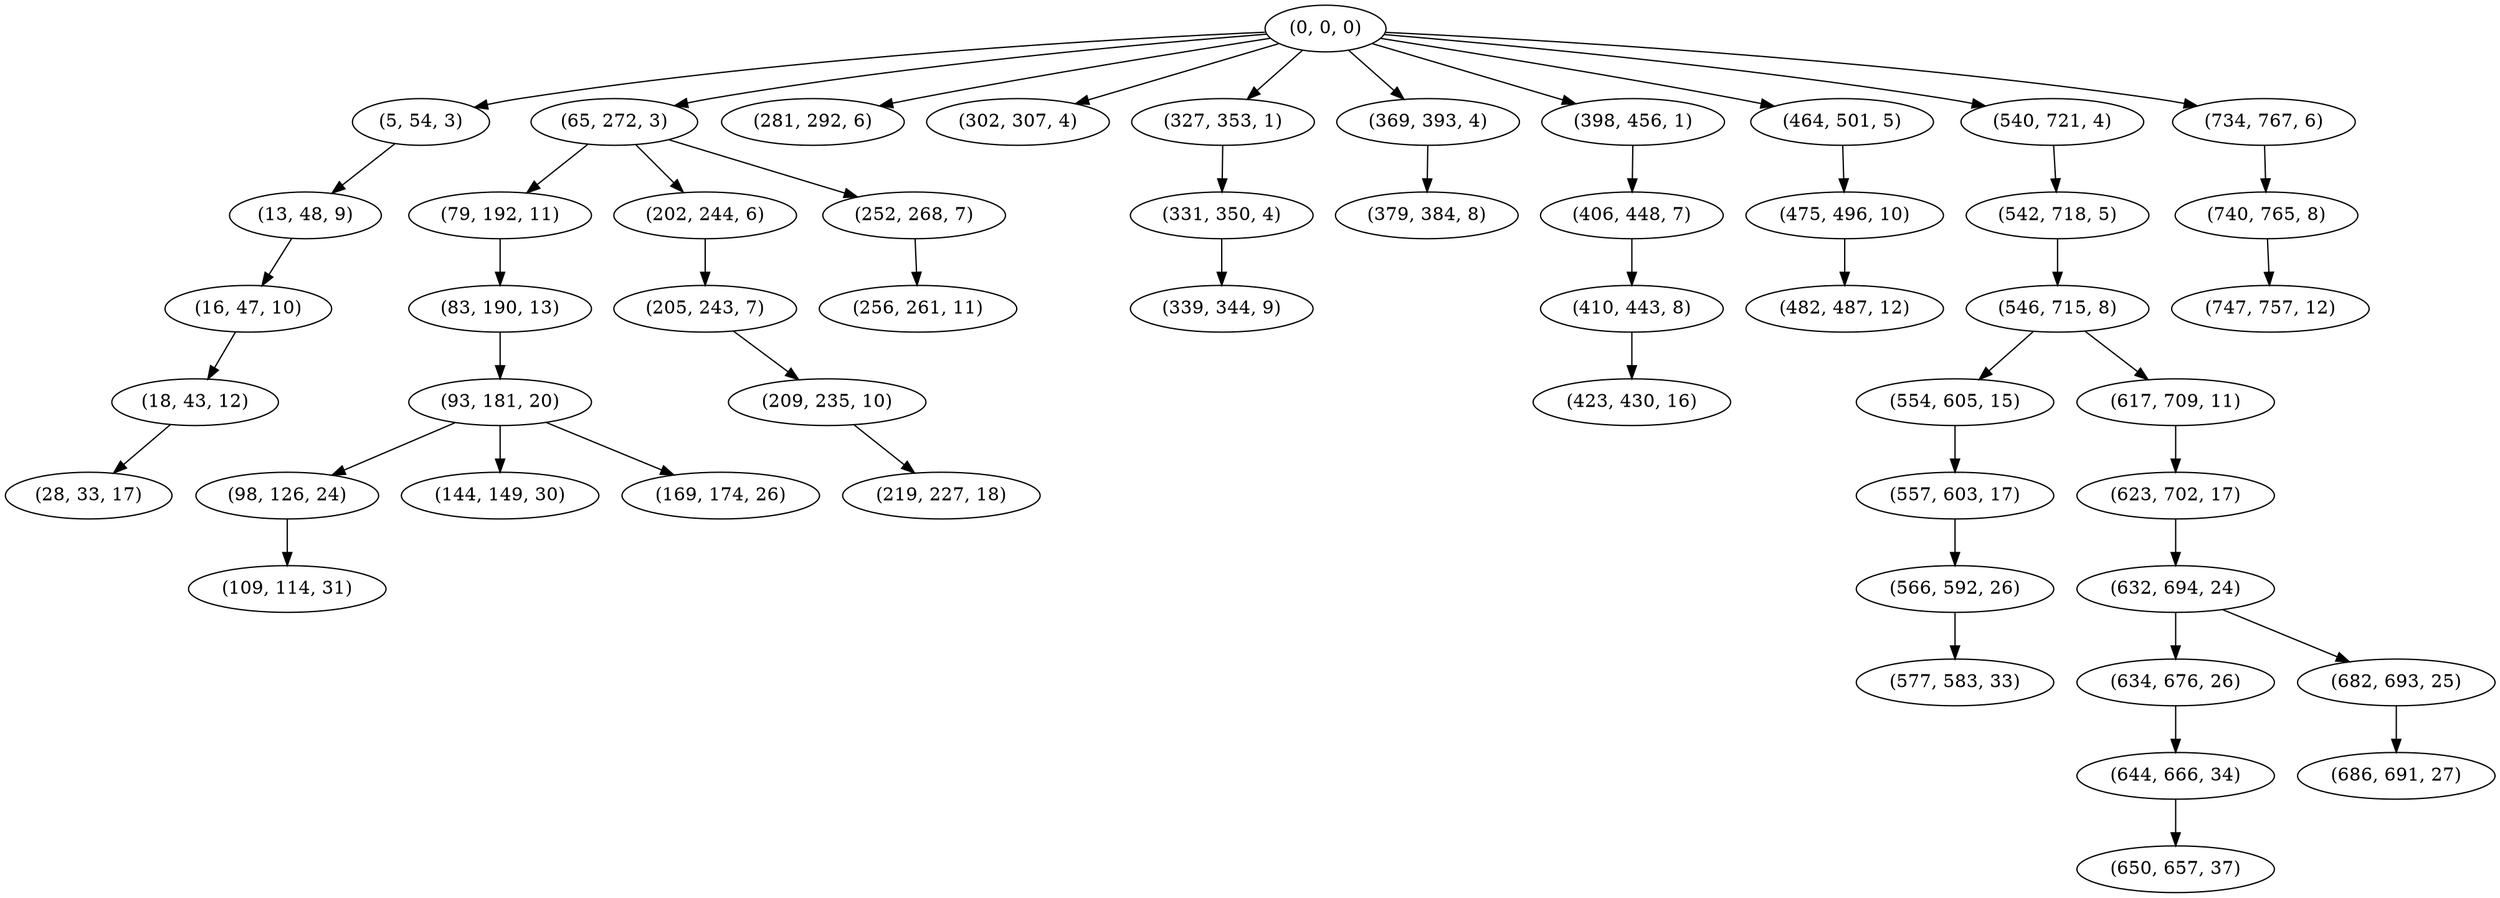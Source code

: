 digraph tree {
    "(0, 0, 0)";
    "(5, 54, 3)";
    "(13, 48, 9)";
    "(16, 47, 10)";
    "(18, 43, 12)";
    "(28, 33, 17)";
    "(65, 272, 3)";
    "(79, 192, 11)";
    "(83, 190, 13)";
    "(93, 181, 20)";
    "(98, 126, 24)";
    "(109, 114, 31)";
    "(144, 149, 30)";
    "(169, 174, 26)";
    "(202, 244, 6)";
    "(205, 243, 7)";
    "(209, 235, 10)";
    "(219, 227, 18)";
    "(252, 268, 7)";
    "(256, 261, 11)";
    "(281, 292, 6)";
    "(302, 307, 4)";
    "(327, 353, 1)";
    "(331, 350, 4)";
    "(339, 344, 9)";
    "(369, 393, 4)";
    "(379, 384, 8)";
    "(398, 456, 1)";
    "(406, 448, 7)";
    "(410, 443, 8)";
    "(423, 430, 16)";
    "(464, 501, 5)";
    "(475, 496, 10)";
    "(482, 487, 12)";
    "(540, 721, 4)";
    "(542, 718, 5)";
    "(546, 715, 8)";
    "(554, 605, 15)";
    "(557, 603, 17)";
    "(566, 592, 26)";
    "(577, 583, 33)";
    "(617, 709, 11)";
    "(623, 702, 17)";
    "(632, 694, 24)";
    "(634, 676, 26)";
    "(644, 666, 34)";
    "(650, 657, 37)";
    "(682, 693, 25)";
    "(686, 691, 27)";
    "(734, 767, 6)";
    "(740, 765, 8)";
    "(747, 757, 12)";
    "(0, 0, 0)" -> "(5, 54, 3)";
    "(0, 0, 0)" -> "(65, 272, 3)";
    "(0, 0, 0)" -> "(281, 292, 6)";
    "(0, 0, 0)" -> "(302, 307, 4)";
    "(0, 0, 0)" -> "(327, 353, 1)";
    "(0, 0, 0)" -> "(369, 393, 4)";
    "(0, 0, 0)" -> "(398, 456, 1)";
    "(0, 0, 0)" -> "(464, 501, 5)";
    "(0, 0, 0)" -> "(540, 721, 4)";
    "(0, 0, 0)" -> "(734, 767, 6)";
    "(5, 54, 3)" -> "(13, 48, 9)";
    "(13, 48, 9)" -> "(16, 47, 10)";
    "(16, 47, 10)" -> "(18, 43, 12)";
    "(18, 43, 12)" -> "(28, 33, 17)";
    "(65, 272, 3)" -> "(79, 192, 11)";
    "(65, 272, 3)" -> "(202, 244, 6)";
    "(65, 272, 3)" -> "(252, 268, 7)";
    "(79, 192, 11)" -> "(83, 190, 13)";
    "(83, 190, 13)" -> "(93, 181, 20)";
    "(93, 181, 20)" -> "(98, 126, 24)";
    "(93, 181, 20)" -> "(144, 149, 30)";
    "(93, 181, 20)" -> "(169, 174, 26)";
    "(98, 126, 24)" -> "(109, 114, 31)";
    "(202, 244, 6)" -> "(205, 243, 7)";
    "(205, 243, 7)" -> "(209, 235, 10)";
    "(209, 235, 10)" -> "(219, 227, 18)";
    "(252, 268, 7)" -> "(256, 261, 11)";
    "(327, 353, 1)" -> "(331, 350, 4)";
    "(331, 350, 4)" -> "(339, 344, 9)";
    "(369, 393, 4)" -> "(379, 384, 8)";
    "(398, 456, 1)" -> "(406, 448, 7)";
    "(406, 448, 7)" -> "(410, 443, 8)";
    "(410, 443, 8)" -> "(423, 430, 16)";
    "(464, 501, 5)" -> "(475, 496, 10)";
    "(475, 496, 10)" -> "(482, 487, 12)";
    "(540, 721, 4)" -> "(542, 718, 5)";
    "(542, 718, 5)" -> "(546, 715, 8)";
    "(546, 715, 8)" -> "(554, 605, 15)";
    "(546, 715, 8)" -> "(617, 709, 11)";
    "(554, 605, 15)" -> "(557, 603, 17)";
    "(557, 603, 17)" -> "(566, 592, 26)";
    "(566, 592, 26)" -> "(577, 583, 33)";
    "(617, 709, 11)" -> "(623, 702, 17)";
    "(623, 702, 17)" -> "(632, 694, 24)";
    "(632, 694, 24)" -> "(634, 676, 26)";
    "(632, 694, 24)" -> "(682, 693, 25)";
    "(634, 676, 26)" -> "(644, 666, 34)";
    "(644, 666, 34)" -> "(650, 657, 37)";
    "(682, 693, 25)" -> "(686, 691, 27)";
    "(734, 767, 6)" -> "(740, 765, 8)";
    "(740, 765, 8)" -> "(747, 757, 12)";
}
